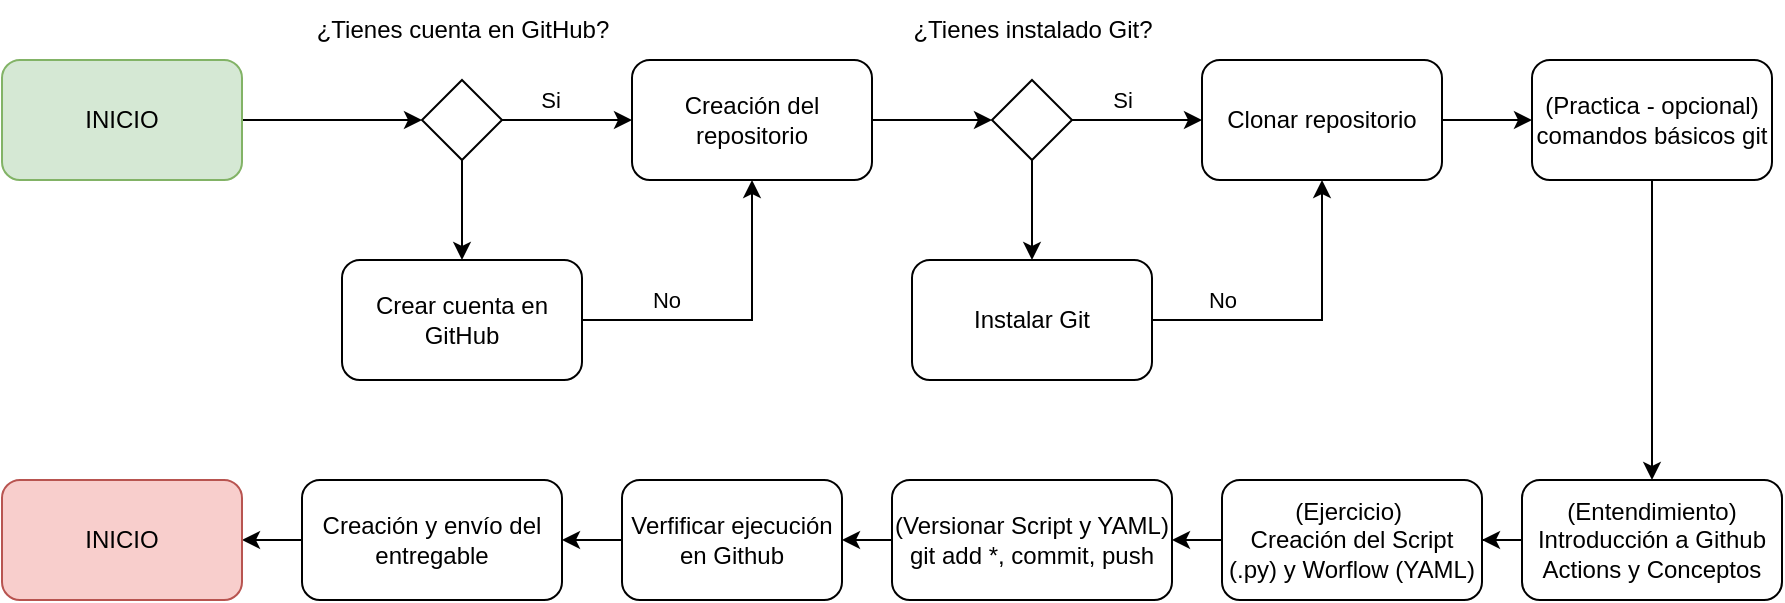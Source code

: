 <mxfile version="24.4.4" type="device">
  <diagram name="Page-1" id="x6D5asvpRU8Q9IPAiPlH">
    <mxGraphModel dx="1434" dy="746" grid="1" gridSize="10" guides="1" tooltips="1" connect="1" arrows="1" fold="1" page="1" pageScale="1" pageWidth="827" pageHeight="1169" math="0" shadow="0">
      <root>
        <mxCell id="0" />
        <mxCell id="1" parent="0" />
        <mxCell id="S5EAvbZOg4w17-IEMzMs-5" style="edgeStyle=orthogonalEdgeStyle;rounded=0;orthogonalLoop=1;jettySize=auto;html=1;entryX=0;entryY=0.5;entryDx=0;entryDy=0;" edge="1" parent="1" source="S5EAvbZOg4w17-IEMzMs-1" target="S5EAvbZOg4w17-IEMzMs-2">
          <mxGeometry relative="1" as="geometry" />
        </mxCell>
        <mxCell id="S5EAvbZOg4w17-IEMzMs-1" value="INICIO" style="rounded=1;whiteSpace=wrap;html=1;fillColor=#d5e8d4;strokeColor=#82b366;" vertex="1" parent="1">
          <mxGeometry x="30" y="250" width="120" height="60" as="geometry" />
        </mxCell>
        <mxCell id="S5EAvbZOg4w17-IEMzMs-10" style="edgeStyle=orthogonalEdgeStyle;rounded=0;orthogonalLoop=1;jettySize=auto;html=1;" edge="1" parent="1" source="S5EAvbZOg4w17-IEMzMs-2" target="S5EAvbZOg4w17-IEMzMs-7">
          <mxGeometry relative="1" as="geometry" />
        </mxCell>
        <mxCell id="S5EAvbZOg4w17-IEMzMs-35" value="Si" style="edgeLabel;html=1;align=center;verticalAlign=middle;resizable=0;points=[];" vertex="1" connectable="0" parent="S5EAvbZOg4w17-IEMzMs-10">
          <mxGeometry x="-0.262" y="-2" relative="1" as="geometry">
            <mxPoint y="-12" as="offset" />
          </mxGeometry>
        </mxCell>
        <mxCell id="S5EAvbZOg4w17-IEMzMs-11" style="edgeStyle=orthogonalEdgeStyle;rounded=0;orthogonalLoop=1;jettySize=auto;html=1;" edge="1" parent="1" source="S5EAvbZOg4w17-IEMzMs-2" target="S5EAvbZOg4w17-IEMzMs-6">
          <mxGeometry relative="1" as="geometry" />
        </mxCell>
        <mxCell id="S5EAvbZOg4w17-IEMzMs-2" value="" style="rhombus;whiteSpace=wrap;html=1;" vertex="1" parent="1">
          <mxGeometry x="240" y="260" width="40" height="40" as="geometry" />
        </mxCell>
        <mxCell id="S5EAvbZOg4w17-IEMzMs-3" value="¿Tienes cuenta en GitHub?" style="text;html=1;align=center;verticalAlign=middle;resizable=0;points=[];autosize=1;strokeColor=none;fillColor=none;" vertex="1" parent="1">
          <mxGeometry x="175" y="220" width="170" height="30" as="geometry" />
        </mxCell>
        <mxCell id="S5EAvbZOg4w17-IEMzMs-12" style="edgeStyle=orthogonalEdgeStyle;rounded=0;orthogonalLoop=1;jettySize=auto;html=1;entryX=0.5;entryY=1;entryDx=0;entryDy=0;" edge="1" parent="1" source="S5EAvbZOg4w17-IEMzMs-6" target="S5EAvbZOg4w17-IEMzMs-7">
          <mxGeometry relative="1" as="geometry" />
        </mxCell>
        <mxCell id="S5EAvbZOg4w17-IEMzMs-36" value="No" style="edgeLabel;html=1;align=center;verticalAlign=middle;resizable=0;points=[];" vertex="1" connectable="0" parent="S5EAvbZOg4w17-IEMzMs-12">
          <mxGeometry x="-0.458" y="-1" relative="1" as="geometry">
            <mxPoint y="-11" as="offset" />
          </mxGeometry>
        </mxCell>
        <mxCell id="S5EAvbZOg4w17-IEMzMs-6" value="Crear cuenta en GitHub" style="rounded=1;whiteSpace=wrap;html=1;" vertex="1" parent="1">
          <mxGeometry x="200" y="350" width="120" height="60" as="geometry" />
        </mxCell>
        <mxCell id="S5EAvbZOg4w17-IEMzMs-13" style="edgeStyle=orthogonalEdgeStyle;rounded=0;orthogonalLoop=1;jettySize=auto;html=1;entryX=0;entryY=0.5;entryDx=0;entryDy=0;" edge="1" parent="1" source="S5EAvbZOg4w17-IEMzMs-7" target="S5EAvbZOg4w17-IEMzMs-8">
          <mxGeometry relative="1" as="geometry" />
        </mxCell>
        <mxCell id="S5EAvbZOg4w17-IEMzMs-7" value="Creación del repositorio" style="rounded=1;whiteSpace=wrap;html=1;" vertex="1" parent="1">
          <mxGeometry x="345" y="250" width="120" height="60" as="geometry" />
        </mxCell>
        <mxCell id="S5EAvbZOg4w17-IEMzMs-15" style="edgeStyle=orthogonalEdgeStyle;rounded=0;orthogonalLoop=1;jettySize=auto;html=1;" edge="1" parent="1" source="S5EAvbZOg4w17-IEMzMs-8" target="S5EAvbZOg4w17-IEMzMs-14">
          <mxGeometry relative="1" as="geometry" />
        </mxCell>
        <mxCell id="S5EAvbZOg4w17-IEMzMs-37" value="Si" style="edgeLabel;html=1;align=center;verticalAlign=middle;resizable=0;points=[];" vertex="1" connectable="0" parent="S5EAvbZOg4w17-IEMzMs-15">
          <mxGeometry x="-0.323" y="-5" relative="1" as="geometry">
            <mxPoint x="3" y="-15" as="offset" />
          </mxGeometry>
        </mxCell>
        <mxCell id="S5EAvbZOg4w17-IEMzMs-18" style="edgeStyle=orthogonalEdgeStyle;rounded=0;orthogonalLoop=1;jettySize=auto;html=1;" edge="1" parent="1" source="S5EAvbZOg4w17-IEMzMs-8" target="S5EAvbZOg4w17-IEMzMs-17">
          <mxGeometry relative="1" as="geometry" />
        </mxCell>
        <mxCell id="S5EAvbZOg4w17-IEMzMs-8" value="" style="rhombus;whiteSpace=wrap;html=1;" vertex="1" parent="1">
          <mxGeometry x="525" y="260" width="40" height="40" as="geometry" />
        </mxCell>
        <mxCell id="S5EAvbZOg4w17-IEMzMs-9" value="¿Tienes instalado Git?" style="text;html=1;align=center;verticalAlign=middle;resizable=0;points=[];autosize=1;strokeColor=none;fillColor=none;" vertex="1" parent="1">
          <mxGeometry x="475" y="220" width="140" height="30" as="geometry" />
        </mxCell>
        <mxCell id="S5EAvbZOg4w17-IEMzMs-21" style="edgeStyle=orthogonalEdgeStyle;rounded=0;orthogonalLoop=1;jettySize=auto;html=1;" edge="1" parent="1" source="S5EAvbZOg4w17-IEMzMs-14" target="S5EAvbZOg4w17-IEMzMs-20">
          <mxGeometry relative="1" as="geometry" />
        </mxCell>
        <mxCell id="S5EAvbZOg4w17-IEMzMs-14" value="Clonar repositorio" style="rounded=1;whiteSpace=wrap;html=1;" vertex="1" parent="1">
          <mxGeometry x="630" y="250" width="120" height="60" as="geometry" />
        </mxCell>
        <mxCell id="S5EAvbZOg4w17-IEMzMs-19" style="edgeStyle=orthogonalEdgeStyle;rounded=0;orthogonalLoop=1;jettySize=auto;html=1;entryX=0.5;entryY=1;entryDx=0;entryDy=0;" edge="1" parent="1" source="S5EAvbZOg4w17-IEMzMs-17" target="S5EAvbZOg4w17-IEMzMs-14">
          <mxGeometry relative="1" as="geometry" />
        </mxCell>
        <mxCell id="S5EAvbZOg4w17-IEMzMs-38" value="No" style="edgeLabel;html=1;align=center;verticalAlign=middle;resizable=0;points=[];" vertex="1" connectable="0" parent="S5EAvbZOg4w17-IEMzMs-19">
          <mxGeometry x="-0.574" y="4" relative="1" as="geometry">
            <mxPoint x="2" y="-6" as="offset" />
          </mxGeometry>
        </mxCell>
        <mxCell id="S5EAvbZOg4w17-IEMzMs-17" value="Instalar Git" style="rounded=1;whiteSpace=wrap;html=1;" vertex="1" parent="1">
          <mxGeometry x="485" y="350" width="120" height="60" as="geometry" />
        </mxCell>
        <mxCell id="S5EAvbZOg4w17-IEMzMs-23" style="edgeStyle=orthogonalEdgeStyle;rounded=0;orthogonalLoop=1;jettySize=auto;html=1;" edge="1" parent="1" source="S5EAvbZOg4w17-IEMzMs-20" target="S5EAvbZOg4w17-IEMzMs-22">
          <mxGeometry relative="1" as="geometry" />
        </mxCell>
        <mxCell id="S5EAvbZOg4w17-IEMzMs-20" value="(Practica - opcional) comandos básicos git" style="rounded=1;whiteSpace=wrap;html=1;" vertex="1" parent="1">
          <mxGeometry x="795" y="250" width="120" height="60" as="geometry" />
        </mxCell>
        <mxCell id="S5EAvbZOg4w17-IEMzMs-25" style="edgeStyle=orthogonalEdgeStyle;rounded=0;orthogonalLoop=1;jettySize=auto;html=1;" edge="1" parent="1" source="S5EAvbZOg4w17-IEMzMs-22" target="S5EAvbZOg4w17-IEMzMs-24">
          <mxGeometry relative="1" as="geometry" />
        </mxCell>
        <mxCell id="S5EAvbZOg4w17-IEMzMs-22" value="(Entendimiento) Introducción a Github Actions y Conceptos" style="rounded=1;whiteSpace=wrap;html=1;" vertex="1" parent="1">
          <mxGeometry x="790" y="460" width="130" height="60" as="geometry" />
        </mxCell>
        <mxCell id="S5EAvbZOg4w17-IEMzMs-27" style="edgeStyle=orthogonalEdgeStyle;rounded=0;orthogonalLoop=1;jettySize=auto;html=1;" edge="1" parent="1" source="S5EAvbZOg4w17-IEMzMs-24" target="S5EAvbZOg4w17-IEMzMs-26">
          <mxGeometry relative="1" as="geometry" />
        </mxCell>
        <mxCell id="S5EAvbZOg4w17-IEMzMs-24" value="(Ejercicio)&amp;nbsp;&lt;div&gt;Creación del Script (.py) y Worflow (YAML)&lt;/div&gt;" style="rounded=1;whiteSpace=wrap;html=1;" vertex="1" parent="1">
          <mxGeometry x="640" y="460" width="130" height="60" as="geometry" />
        </mxCell>
        <mxCell id="S5EAvbZOg4w17-IEMzMs-30" style="edgeStyle=orthogonalEdgeStyle;rounded=0;orthogonalLoop=1;jettySize=auto;html=1;" edge="1" parent="1" source="S5EAvbZOg4w17-IEMzMs-26" target="S5EAvbZOg4w17-IEMzMs-28">
          <mxGeometry relative="1" as="geometry" />
        </mxCell>
        <mxCell id="S5EAvbZOg4w17-IEMzMs-26" value="&lt;div&gt;(Versionar Script y YAML)&lt;/div&gt;git add *, commit, push" style="rounded=1;whiteSpace=wrap;html=1;" vertex="1" parent="1">
          <mxGeometry x="475" y="460" width="140" height="60" as="geometry" />
        </mxCell>
        <mxCell id="S5EAvbZOg4w17-IEMzMs-32" style="edgeStyle=orthogonalEdgeStyle;rounded=0;orthogonalLoop=1;jettySize=auto;html=1;" edge="1" parent="1" source="S5EAvbZOg4w17-IEMzMs-28" target="S5EAvbZOg4w17-IEMzMs-31">
          <mxGeometry relative="1" as="geometry" />
        </mxCell>
        <mxCell id="S5EAvbZOg4w17-IEMzMs-28" value="Verfificar ejecución en Github" style="rounded=1;whiteSpace=wrap;html=1;" vertex="1" parent="1">
          <mxGeometry x="340" y="460" width="110" height="60" as="geometry" />
        </mxCell>
        <mxCell id="S5EAvbZOg4w17-IEMzMs-34" style="edgeStyle=orthogonalEdgeStyle;rounded=0;orthogonalLoop=1;jettySize=auto;html=1;" edge="1" parent="1" source="S5EAvbZOg4w17-IEMzMs-31" target="S5EAvbZOg4w17-IEMzMs-33">
          <mxGeometry relative="1" as="geometry" />
        </mxCell>
        <mxCell id="S5EAvbZOg4w17-IEMzMs-31" value="Creación y envío del entregable" style="rounded=1;whiteSpace=wrap;html=1;" vertex="1" parent="1">
          <mxGeometry x="180" y="460" width="130" height="60" as="geometry" />
        </mxCell>
        <mxCell id="S5EAvbZOg4w17-IEMzMs-33" value="INICIO" style="rounded=1;whiteSpace=wrap;html=1;fillColor=#f8cecc;strokeColor=#b85450;" vertex="1" parent="1">
          <mxGeometry x="30" y="460" width="120" height="60" as="geometry" />
        </mxCell>
      </root>
    </mxGraphModel>
  </diagram>
</mxfile>
